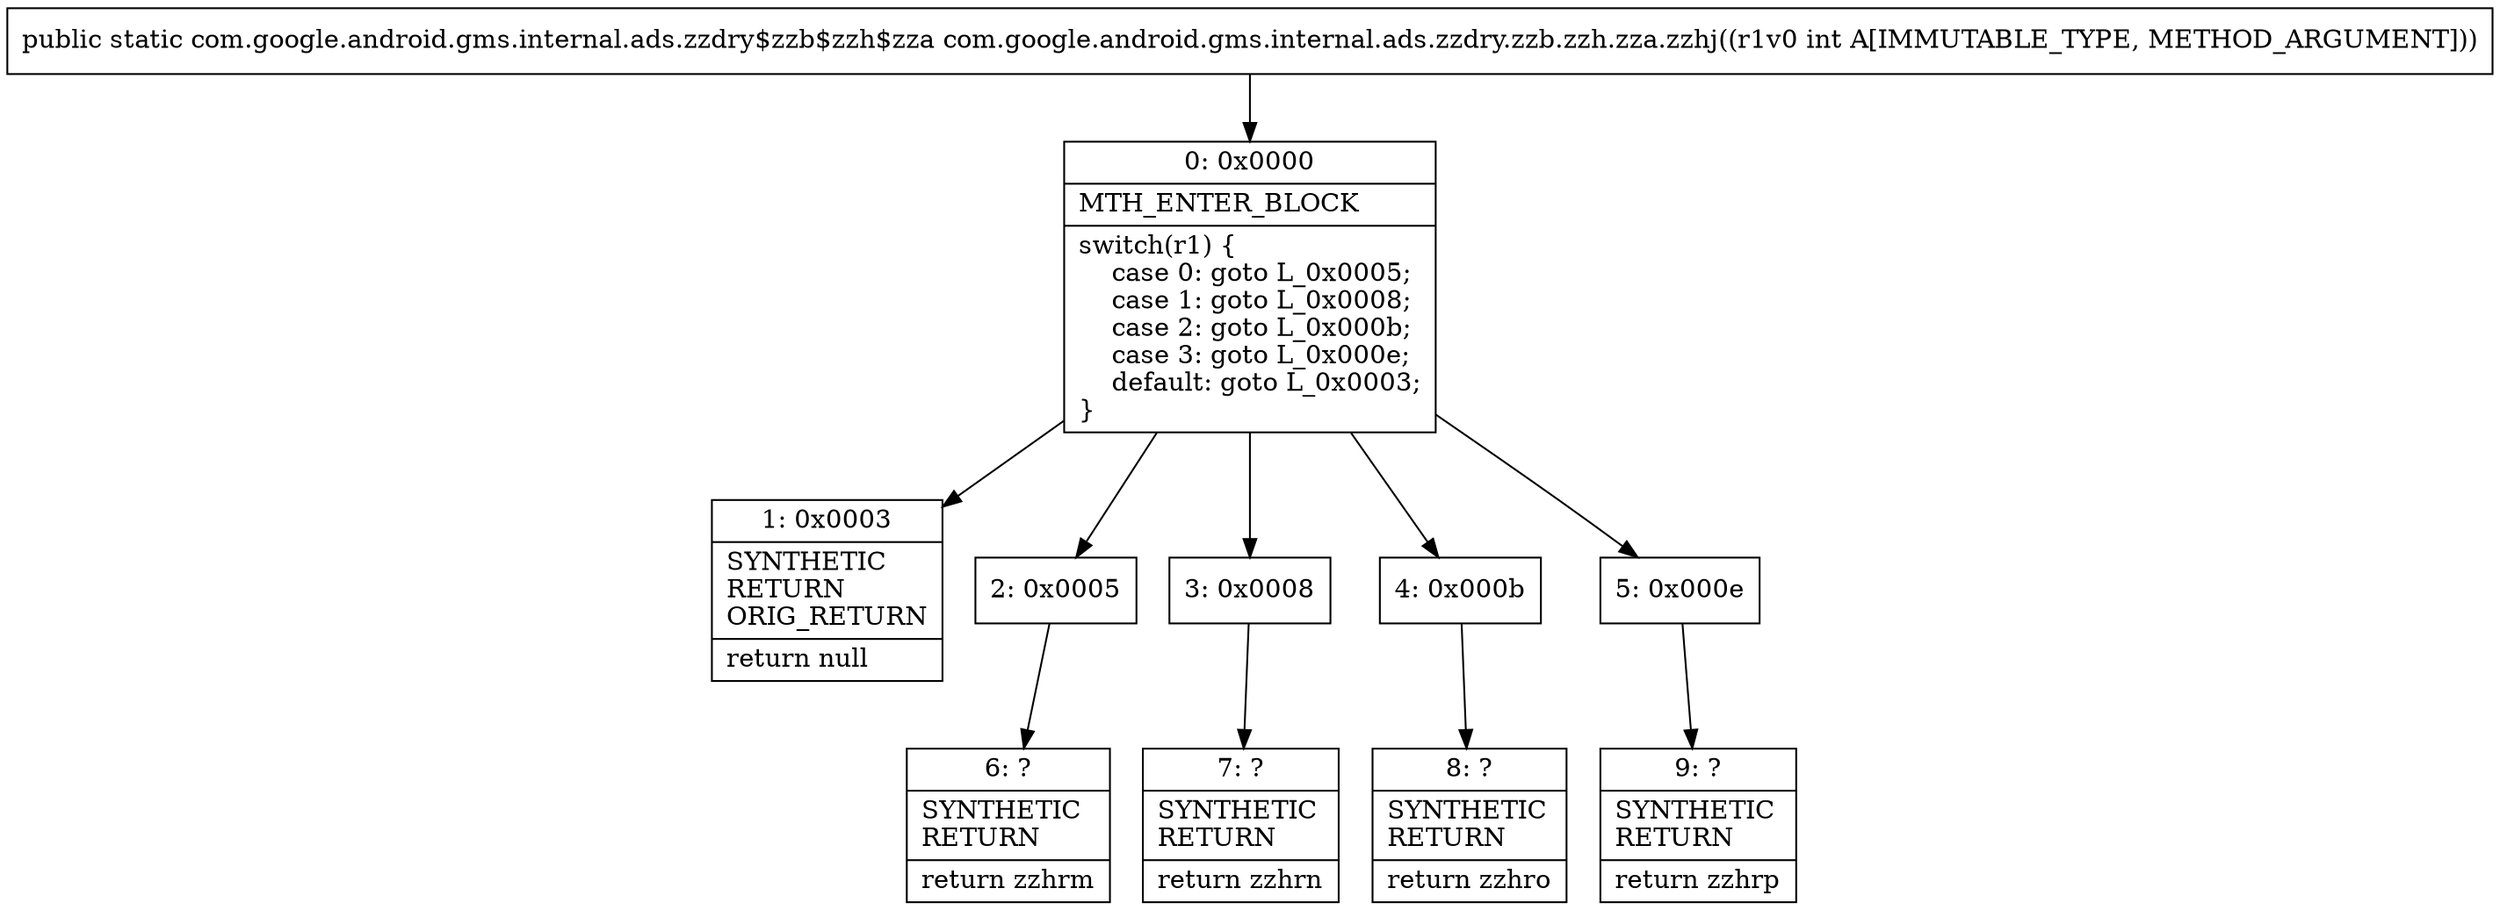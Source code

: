 digraph "CFG forcom.google.android.gms.internal.ads.zzdry.zzb.zzh.zza.zzhj(I)Lcom\/google\/android\/gms\/internal\/ads\/zzdry$zzb$zzh$zza;" {
Node_0 [shape=record,label="{0\:\ 0x0000|MTH_ENTER_BLOCK\l|switch(r1) \{\l    case 0: goto L_0x0005;\l    case 1: goto L_0x0008;\l    case 2: goto L_0x000b;\l    case 3: goto L_0x000e;\l    default: goto L_0x0003;\l\}\l}"];
Node_1 [shape=record,label="{1\:\ 0x0003|SYNTHETIC\lRETURN\lORIG_RETURN\l|return null\l}"];
Node_2 [shape=record,label="{2\:\ 0x0005}"];
Node_3 [shape=record,label="{3\:\ 0x0008}"];
Node_4 [shape=record,label="{4\:\ 0x000b}"];
Node_5 [shape=record,label="{5\:\ 0x000e}"];
Node_6 [shape=record,label="{6\:\ ?|SYNTHETIC\lRETURN\l|return zzhrm\l}"];
Node_7 [shape=record,label="{7\:\ ?|SYNTHETIC\lRETURN\l|return zzhrn\l}"];
Node_8 [shape=record,label="{8\:\ ?|SYNTHETIC\lRETURN\l|return zzhro\l}"];
Node_9 [shape=record,label="{9\:\ ?|SYNTHETIC\lRETURN\l|return zzhrp\l}"];
MethodNode[shape=record,label="{public static com.google.android.gms.internal.ads.zzdry$zzb$zzh$zza com.google.android.gms.internal.ads.zzdry.zzb.zzh.zza.zzhj((r1v0 int A[IMMUTABLE_TYPE, METHOD_ARGUMENT])) }"];
MethodNode -> Node_0;
Node_0 -> Node_1;
Node_0 -> Node_2;
Node_0 -> Node_3;
Node_0 -> Node_4;
Node_0 -> Node_5;
Node_2 -> Node_6;
Node_3 -> Node_7;
Node_4 -> Node_8;
Node_5 -> Node_9;
}

